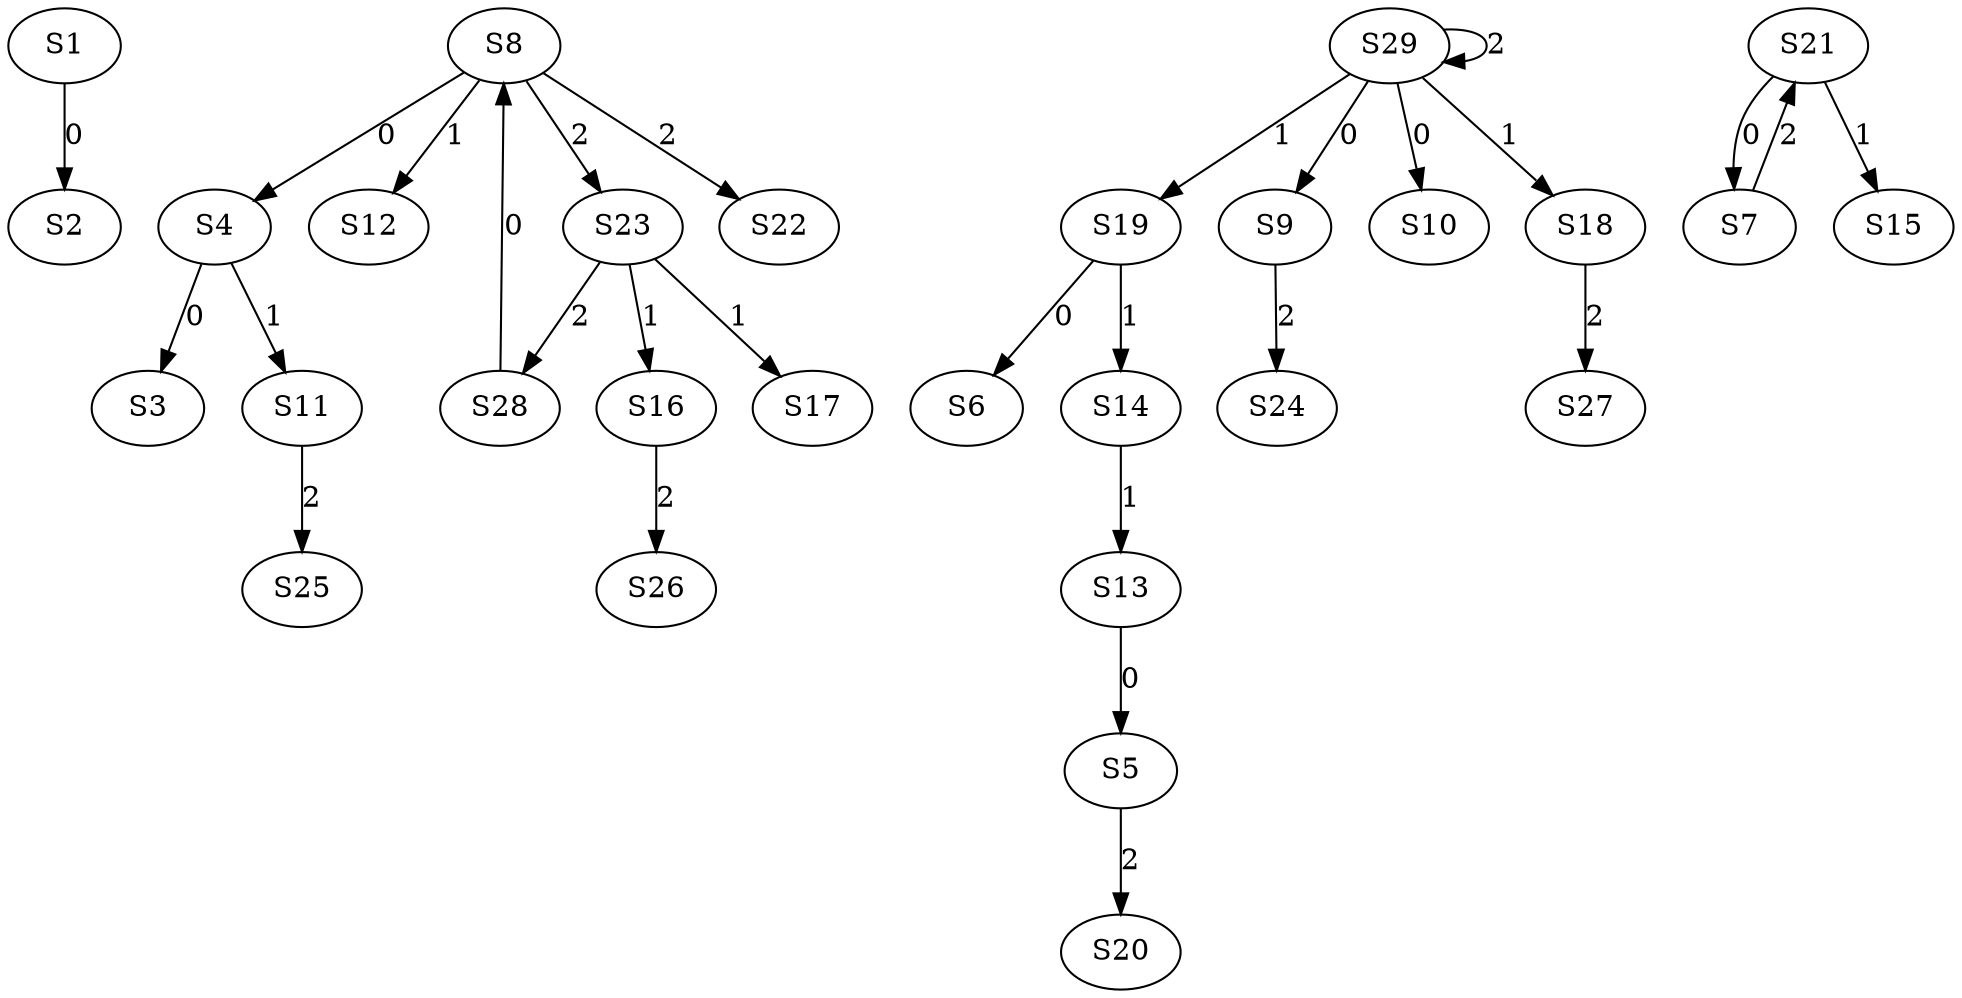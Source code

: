 strict digraph {
	S1 -> S2 [ label = 0 ];
	S4 -> S3 [ label = 0 ];
	S8 -> S4 [ label = 0 ];
	S13 -> S5 [ label = 0 ];
	S19 -> S6 [ label = 0 ];
	S21 -> S7 [ label = 0 ];
	S28 -> S8 [ label = 0 ];
	S29 -> S9 [ label = 0 ];
	S29 -> S10 [ label = 0 ];
	S4 -> S11 [ label = 1 ];
	S8 -> S12 [ label = 1 ];
	S14 -> S13 [ label = 1 ];
	S19 -> S14 [ label = 1 ];
	S21 -> S15 [ label = 1 ];
	S23 -> S16 [ label = 1 ];
	S23 -> S17 [ label = 1 ];
	S29 -> S18 [ label = 1 ];
	S29 -> S19 [ label = 1 ];
	S5 -> S20 [ label = 2 ];
	S7 -> S21 [ label = 2 ];
	S8 -> S22 [ label = 2 ];
	S8 -> S23 [ label = 2 ];
	S9 -> S24 [ label = 2 ];
	S11 -> S25 [ label = 2 ];
	S16 -> S26 [ label = 2 ];
	S18 -> S27 [ label = 2 ];
	S23 -> S28 [ label = 2 ];
	S29 -> S29 [ label = 2 ];
}